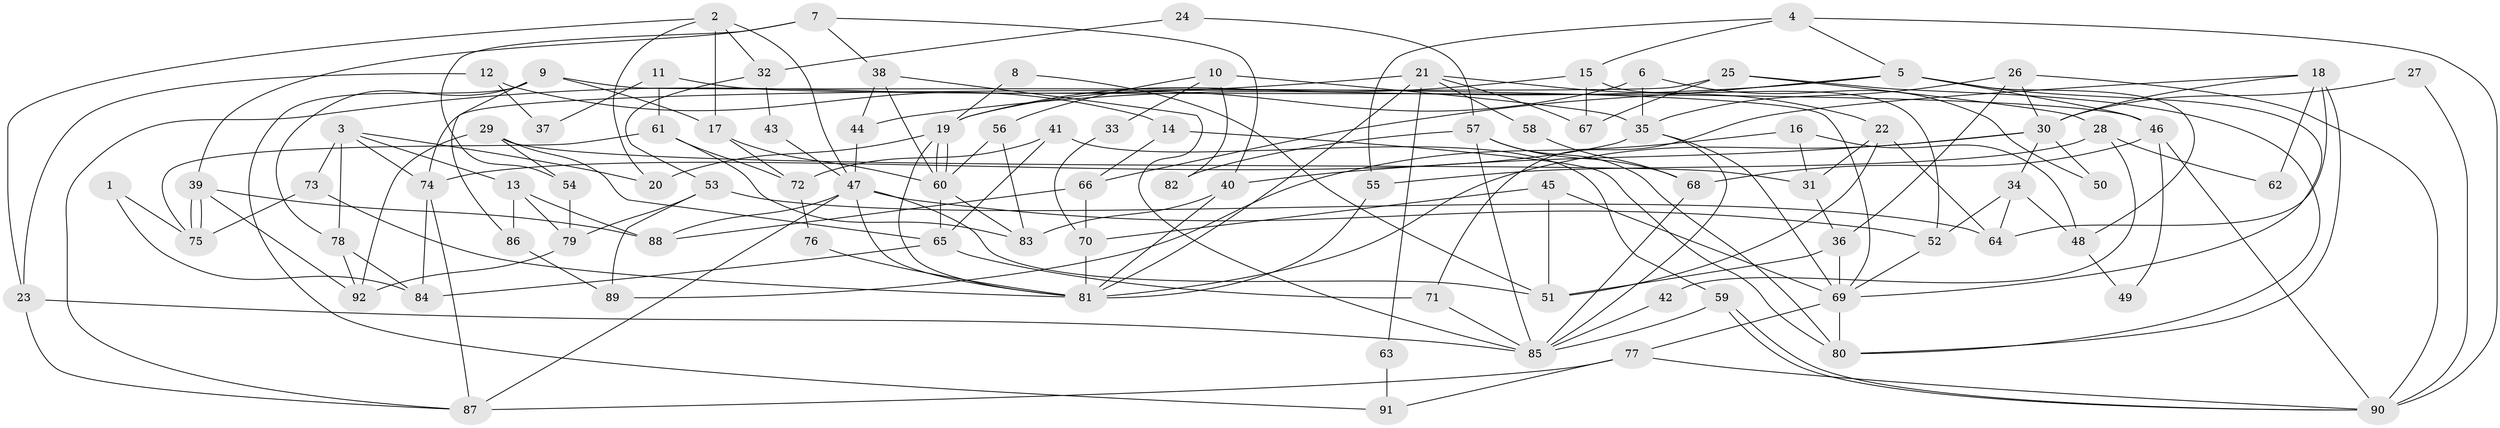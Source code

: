 // Generated by graph-tools (version 1.1) at 2025/11/02/27/25 16:11:20]
// undirected, 92 vertices, 184 edges
graph export_dot {
graph [start="1"]
  node [color=gray90,style=filled];
  1;
  2;
  3;
  4;
  5;
  6;
  7;
  8;
  9;
  10;
  11;
  12;
  13;
  14;
  15;
  16;
  17;
  18;
  19;
  20;
  21;
  22;
  23;
  24;
  25;
  26;
  27;
  28;
  29;
  30;
  31;
  32;
  33;
  34;
  35;
  36;
  37;
  38;
  39;
  40;
  41;
  42;
  43;
  44;
  45;
  46;
  47;
  48;
  49;
  50;
  51;
  52;
  53;
  54;
  55;
  56;
  57;
  58;
  59;
  60;
  61;
  62;
  63;
  64;
  65;
  66;
  67;
  68;
  69;
  70;
  71;
  72;
  73;
  74;
  75;
  76;
  77;
  78;
  79;
  80;
  81;
  82;
  83;
  84;
  85;
  86;
  87;
  88;
  89;
  90;
  91;
  92;
  1 -- 75;
  1 -- 84;
  2 -- 47;
  2 -- 23;
  2 -- 17;
  2 -- 20;
  2 -- 32;
  3 -- 78;
  3 -- 74;
  3 -- 13;
  3 -- 20;
  3 -- 73;
  4 -- 90;
  4 -- 15;
  4 -- 5;
  4 -- 55;
  5 -- 69;
  5 -- 44;
  5 -- 46;
  5 -- 48;
  5 -- 66;
  6 -- 35;
  6 -- 19;
  6 -- 50;
  7 -- 39;
  7 -- 54;
  7 -- 38;
  7 -- 40;
  8 -- 51;
  8 -- 19;
  9 -- 17;
  9 -- 69;
  9 -- 78;
  9 -- 86;
  9 -- 91;
  10 -- 35;
  10 -- 56;
  10 -- 33;
  10 -- 82;
  11 -- 61;
  11 -- 46;
  11 -- 37;
  12 -- 14;
  12 -- 23;
  12 -- 37;
  13 -- 88;
  13 -- 79;
  13 -- 86;
  14 -- 80;
  14 -- 66;
  15 -- 19;
  15 -- 52;
  15 -- 67;
  16 -- 48;
  16 -- 31;
  16 -- 89;
  17 -- 60;
  17 -- 72;
  18 -- 80;
  18 -- 64;
  18 -- 30;
  18 -- 62;
  18 -- 71;
  19 -- 60;
  19 -- 60;
  19 -- 20;
  19 -- 81;
  21 -- 87;
  21 -- 81;
  21 -- 22;
  21 -- 58;
  21 -- 63;
  21 -- 67;
  22 -- 51;
  22 -- 31;
  22 -- 64;
  23 -- 87;
  23 -- 85;
  24 -- 32;
  24 -- 57;
  25 -- 74;
  25 -- 67;
  25 -- 28;
  25 -- 80;
  26 -- 36;
  26 -- 30;
  26 -- 35;
  26 -- 90;
  27 -- 90;
  27 -- 30;
  28 -- 55;
  28 -- 42;
  28 -- 62;
  29 -- 65;
  29 -- 92;
  29 -- 31;
  29 -- 54;
  30 -- 81;
  30 -- 34;
  30 -- 40;
  30 -- 50;
  31 -- 36;
  32 -- 53;
  32 -- 43;
  33 -- 70;
  34 -- 52;
  34 -- 48;
  34 -- 64;
  35 -- 85;
  35 -- 69;
  35 -- 74;
  36 -- 69;
  36 -- 51;
  38 -- 60;
  38 -- 44;
  38 -- 85;
  39 -- 75;
  39 -- 75;
  39 -- 92;
  39 -- 88;
  40 -- 81;
  40 -- 83;
  41 -- 65;
  41 -- 59;
  41 -- 72;
  42 -- 85;
  43 -- 47;
  44 -- 47;
  45 -- 51;
  45 -- 70;
  45 -- 69;
  46 -- 90;
  46 -- 49;
  46 -- 68;
  47 -- 81;
  47 -- 51;
  47 -- 52;
  47 -- 87;
  47 -- 88;
  48 -- 49;
  52 -- 69;
  53 -- 89;
  53 -- 64;
  53 -- 79;
  54 -- 79;
  55 -- 81;
  56 -- 60;
  56 -- 83;
  57 -- 80;
  57 -- 68;
  57 -- 82;
  57 -- 85;
  58 -- 68;
  59 -- 85;
  59 -- 90;
  59 -- 90;
  60 -- 83;
  60 -- 65;
  61 -- 72;
  61 -- 75;
  61 -- 83;
  63 -- 91;
  65 -- 71;
  65 -- 84;
  66 -- 88;
  66 -- 70;
  68 -- 85;
  69 -- 77;
  69 -- 80;
  70 -- 81;
  71 -- 85;
  72 -- 76;
  73 -- 81;
  73 -- 75;
  74 -- 87;
  74 -- 84;
  76 -- 81;
  77 -- 90;
  77 -- 87;
  77 -- 91;
  78 -- 84;
  78 -- 92;
  79 -- 92;
  86 -- 89;
}
